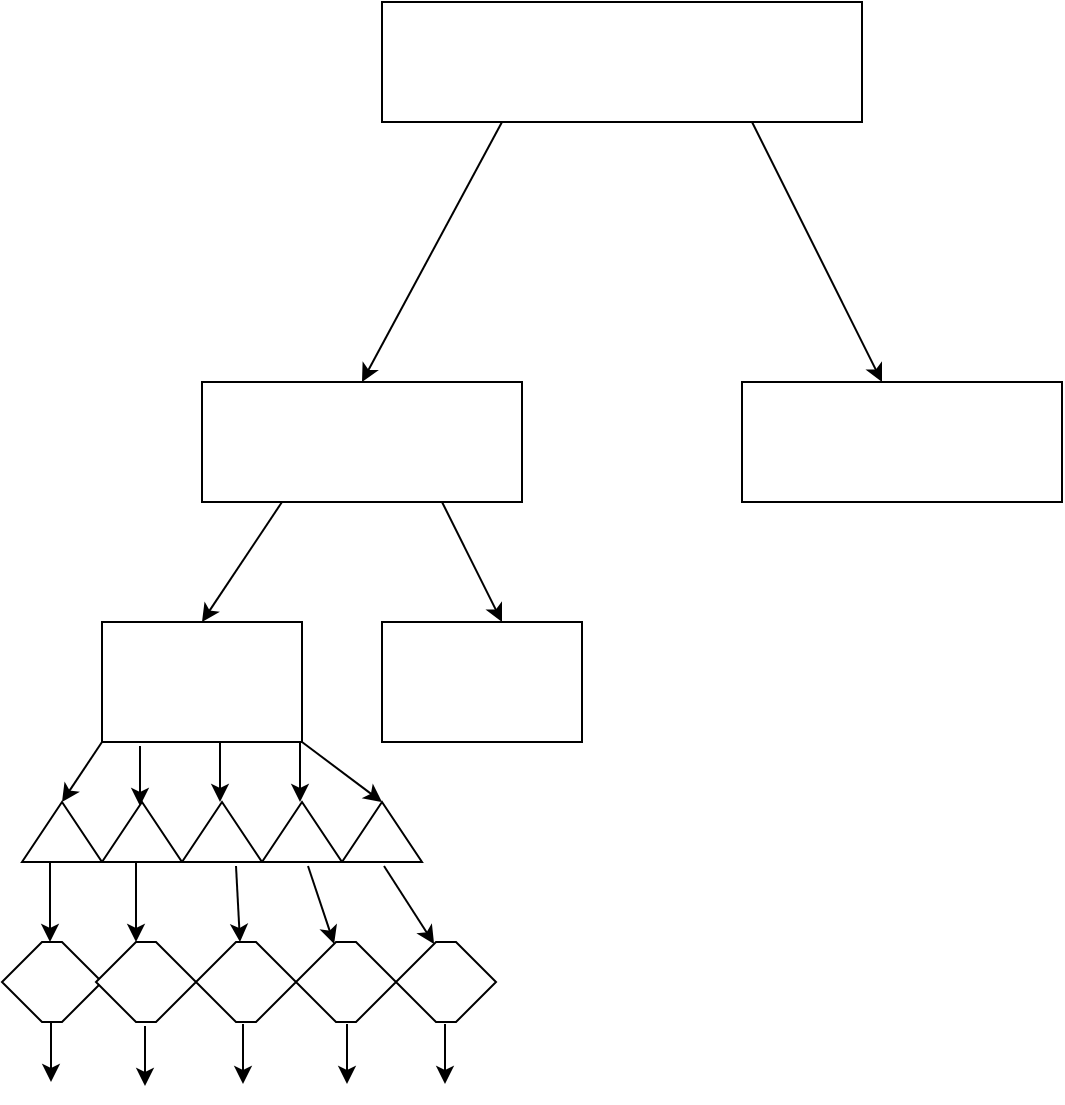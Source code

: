 <mxfile version="21.2.9" type="github">
  <diagram name="Page-1" id="ZhcM-OvtB6KIt7osXWqh">
    <mxGraphModel dx="878" dy="496" grid="1" gridSize="10" guides="1" tooltips="1" connect="1" arrows="1" fold="1" page="1" pageScale="1" pageWidth="850" pageHeight="1100" math="0" shadow="0">
      <root>
        <mxCell id="0" />
        <mxCell id="1" parent="0" />
        <mxCell id="x_COpQ-2HeL-LutY7LZ1-1" value="" style="rounded=0;whiteSpace=wrap;html=1;" parent="1" vertex="1">
          <mxGeometry x="310" y="50" width="240" height="60" as="geometry" />
        </mxCell>
        <mxCell id="x_COpQ-2HeL-LutY7LZ1-2" value="" style="endArrow=classic;html=1;rounded=0;" parent="1" edge="1">
          <mxGeometry width="50" height="50" relative="1" as="geometry">
            <mxPoint x="370" y="110" as="sourcePoint" />
            <mxPoint x="300" y="240" as="targetPoint" />
          </mxGeometry>
        </mxCell>
        <mxCell id="x_COpQ-2HeL-LutY7LZ1-3" value="" style="endArrow=classic;html=1;rounded=0;" parent="1" edge="1">
          <mxGeometry width="50" height="50" relative="1" as="geometry">
            <mxPoint x="495" y="110" as="sourcePoint" />
            <mxPoint x="560" y="240" as="targetPoint" />
          </mxGeometry>
        </mxCell>
        <mxCell id="x_COpQ-2HeL-LutY7LZ1-4" value="" style="rounded=0;whiteSpace=wrap;html=1;" parent="1" vertex="1">
          <mxGeometry x="220" y="240" width="160" height="60" as="geometry" />
        </mxCell>
        <mxCell id="x_COpQ-2HeL-LutY7LZ1-5" value="" style="rounded=0;whiteSpace=wrap;html=1;" parent="1" vertex="1">
          <mxGeometry x="490" y="240" width="160" height="60" as="geometry" />
        </mxCell>
        <mxCell id="x_COpQ-2HeL-LutY7LZ1-6" value="" style="endArrow=classic;html=1;rounded=0;" parent="1" edge="1">
          <mxGeometry width="50" height="50" relative="1" as="geometry">
            <mxPoint x="260" y="300" as="sourcePoint" />
            <mxPoint x="220" y="360" as="targetPoint" />
          </mxGeometry>
        </mxCell>
        <mxCell id="x_COpQ-2HeL-LutY7LZ1-7" value="" style="endArrow=classic;html=1;rounded=0;" parent="1" edge="1">
          <mxGeometry width="50" height="50" relative="1" as="geometry">
            <mxPoint x="340" y="300" as="sourcePoint" />
            <mxPoint x="370" y="360" as="targetPoint" />
          </mxGeometry>
        </mxCell>
        <mxCell id="x_COpQ-2HeL-LutY7LZ1-8" value="" style="rounded=0;whiteSpace=wrap;html=1;" parent="1" vertex="1">
          <mxGeometry x="170" y="360" width="100" height="60" as="geometry" />
        </mxCell>
        <mxCell id="x_COpQ-2HeL-LutY7LZ1-9" value="" style="rounded=0;whiteSpace=wrap;html=1;" parent="1" vertex="1">
          <mxGeometry x="310" y="360" width="100" height="60" as="geometry" />
        </mxCell>
        <mxCell id="x_COpQ-2HeL-LutY7LZ1-10" value="" style="endArrow=classic;html=1;rounded=0;" parent="1" edge="1">
          <mxGeometry width="50" height="50" relative="1" as="geometry">
            <mxPoint x="170" y="420" as="sourcePoint" />
            <mxPoint x="150" y="450" as="targetPoint" />
          </mxGeometry>
        </mxCell>
        <mxCell id="x_COpQ-2HeL-LutY7LZ1-11" value="" style="endArrow=classic;html=1;rounded=0;" parent="1" edge="1">
          <mxGeometry width="50" height="50" relative="1" as="geometry">
            <mxPoint x="189" y="422" as="sourcePoint" />
            <mxPoint x="189" y="452" as="targetPoint" />
          </mxGeometry>
        </mxCell>
        <mxCell id="x_COpQ-2HeL-LutY7LZ1-12" value="" style="endArrow=classic;html=1;rounded=0;" parent="1" edge="1">
          <mxGeometry width="50" height="50" relative="1" as="geometry">
            <mxPoint x="229" y="420" as="sourcePoint" />
            <mxPoint x="229" y="450" as="targetPoint" />
          </mxGeometry>
        </mxCell>
        <mxCell id="x_COpQ-2HeL-LutY7LZ1-13" value="" style="endArrow=classic;html=1;rounded=0;" parent="1" edge="1">
          <mxGeometry width="50" height="50" relative="1" as="geometry">
            <mxPoint x="269" y="420" as="sourcePoint" />
            <mxPoint x="269" y="450" as="targetPoint" />
          </mxGeometry>
        </mxCell>
        <mxCell id="x_COpQ-2HeL-LutY7LZ1-14" value="" style="endArrow=classic;html=1;rounded=0;entryX=0.5;entryY=0;entryDx=0;entryDy=0;" parent="1" target="x_COpQ-2HeL-LutY7LZ1-23" edge="1">
          <mxGeometry width="50" height="50" relative="1" as="geometry">
            <mxPoint x="270" y="420" as="sourcePoint" />
            <mxPoint x="290" y="450" as="targetPoint" />
          </mxGeometry>
        </mxCell>
        <mxCell id="x_COpQ-2HeL-LutY7LZ1-17" value="" style="shape=trapezoid;perimeter=trapezoidPerimeter;whiteSpace=wrap;html=1;fixedSize=1;" parent="1" vertex="1">
          <mxGeometry x="130" y="450" width="40" height="30" as="geometry" />
        </mxCell>
        <mxCell id="x_COpQ-2HeL-LutY7LZ1-18" value="" style="shape=trapezoid;perimeter=trapezoidPerimeter;whiteSpace=wrap;html=1;fixedSize=1;" parent="1" vertex="1">
          <mxGeometry x="170" y="450" width="40" height="30" as="geometry" />
        </mxCell>
        <mxCell id="x_COpQ-2HeL-LutY7LZ1-21" value="" style="shape=trapezoid;perimeter=trapezoidPerimeter;whiteSpace=wrap;html=1;fixedSize=1;" parent="1" vertex="1">
          <mxGeometry x="210" y="450" width="40" height="30" as="geometry" />
        </mxCell>
        <mxCell id="x_COpQ-2HeL-LutY7LZ1-22" value="" style="shape=trapezoid;perimeter=trapezoidPerimeter;whiteSpace=wrap;html=1;fixedSize=1;" parent="1" vertex="1">
          <mxGeometry x="250" y="450" width="40" height="30" as="geometry" />
        </mxCell>
        <mxCell id="x_COpQ-2HeL-LutY7LZ1-23" value="" style="shape=trapezoid;perimeter=trapezoidPerimeter;whiteSpace=wrap;html=1;fixedSize=1;" parent="1" vertex="1">
          <mxGeometry x="290" y="450" width="40" height="30" as="geometry" />
        </mxCell>
        <mxCell id="x_COpQ-2HeL-LutY7LZ1-25" value="" style="endArrow=classic;html=1;rounded=0;" parent="1" edge="1">
          <mxGeometry width="50" height="50" relative="1" as="geometry">
            <mxPoint x="144" y="480" as="sourcePoint" />
            <mxPoint x="144" y="520" as="targetPoint" />
          </mxGeometry>
        </mxCell>
        <mxCell id="x_COpQ-2HeL-LutY7LZ1-26" value="" style="endArrow=classic;html=1;rounded=0;" parent="1" edge="1">
          <mxGeometry width="50" height="50" relative="1" as="geometry">
            <mxPoint x="187" y="480" as="sourcePoint" />
            <mxPoint x="187" y="520" as="targetPoint" />
          </mxGeometry>
        </mxCell>
        <mxCell id="x_COpQ-2HeL-LutY7LZ1-27" value="" style="endArrow=classic;html=1;rounded=0;" parent="1" edge="1">
          <mxGeometry width="50" height="50" relative="1" as="geometry">
            <mxPoint x="237" y="482" as="sourcePoint" />
            <mxPoint x="239" y="520" as="targetPoint" />
          </mxGeometry>
        </mxCell>
        <mxCell id="x_COpQ-2HeL-LutY7LZ1-28" value="" style="endArrow=classic;html=1;rounded=0;entryX=0.375;entryY=0;entryDx=0;entryDy=0;" parent="1" target="x_COpQ-2HeL-LutY7LZ1-37" edge="1">
          <mxGeometry width="50" height="50" relative="1" as="geometry">
            <mxPoint x="273" y="482" as="sourcePoint" />
            <mxPoint x="273" y="522" as="targetPoint" />
          </mxGeometry>
        </mxCell>
        <mxCell id="x_COpQ-2HeL-LutY7LZ1-29" value="" style="endArrow=classic;html=1;rounded=0;entryX=0.375;entryY=0;entryDx=0;entryDy=0;" parent="1" target="x_COpQ-2HeL-LutY7LZ1-38" edge="1">
          <mxGeometry width="50" height="50" relative="1" as="geometry">
            <mxPoint x="311" y="482" as="sourcePoint" />
            <mxPoint x="330" y="510" as="targetPoint" />
          </mxGeometry>
        </mxCell>
        <mxCell id="x_COpQ-2HeL-LutY7LZ1-34" value="" style="shape=hexagon;perimeter=hexagonPerimeter2;whiteSpace=wrap;html=1;fixedSize=1;" parent="1" vertex="1">
          <mxGeometry x="120" y="520" width="50" height="40" as="geometry" />
        </mxCell>
        <mxCell id="x_COpQ-2HeL-LutY7LZ1-35" value="" style="shape=hexagon;perimeter=hexagonPerimeter2;whiteSpace=wrap;html=1;fixedSize=1;" parent="1" vertex="1">
          <mxGeometry x="167" y="520" width="50" height="40" as="geometry" />
        </mxCell>
        <mxCell id="x_COpQ-2HeL-LutY7LZ1-36" value="" style="shape=hexagon;perimeter=hexagonPerimeter2;whiteSpace=wrap;html=1;fixedSize=1;" parent="1" vertex="1">
          <mxGeometry x="217" y="520" width="50" height="40" as="geometry" />
        </mxCell>
        <mxCell id="x_COpQ-2HeL-LutY7LZ1-37" value="" style="shape=hexagon;perimeter=hexagonPerimeter2;whiteSpace=wrap;html=1;fixedSize=1;" parent="1" vertex="1">
          <mxGeometry x="267" y="520" width="50" height="40" as="geometry" />
        </mxCell>
        <mxCell id="x_COpQ-2HeL-LutY7LZ1-38" value="" style="shape=hexagon;perimeter=hexagonPerimeter2;whiteSpace=wrap;html=1;fixedSize=1;" parent="1" vertex="1">
          <mxGeometry x="317" y="520" width="50" height="40" as="geometry" />
        </mxCell>
        <mxCell id="x_COpQ-2HeL-LutY7LZ1-39" value="" style="endArrow=classic;html=1;rounded=0;" parent="1" edge="1">
          <mxGeometry width="50" height="50" relative="1" as="geometry">
            <mxPoint x="144.5" y="560" as="sourcePoint" />
            <mxPoint x="144.5" y="590" as="targetPoint" />
          </mxGeometry>
        </mxCell>
        <mxCell id="x_COpQ-2HeL-LutY7LZ1-42" value="" style="endArrow=classic;html=1;rounded=0;" parent="1" edge="1">
          <mxGeometry width="50" height="50" relative="1" as="geometry">
            <mxPoint x="191.5" y="562" as="sourcePoint" />
            <mxPoint x="191.5" y="592" as="targetPoint" />
          </mxGeometry>
        </mxCell>
        <mxCell id="x_COpQ-2HeL-LutY7LZ1-43" value="" style="endArrow=classic;html=1;rounded=0;" parent="1" edge="1">
          <mxGeometry width="50" height="50" relative="1" as="geometry">
            <mxPoint x="240.5" y="561" as="sourcePoint" />
            <mxPoint x="240.5" y="591" as="targetPoint" />
          </mxGeometry>
        </mxCell>
        <mxCell id="x_COpQ-2HeL-LutY7LZ1-44" value="" style="endArrow=classic;html=1;rounded=0;" parent="1" edge="1">
          <mxGeometry width="50" height="50" relative="1" as="geometry">
            <mxPoint x="292.5" y="561" as="sourcePoint" />
            <mxPoint x="292.5" y="591" as="targetPoint" />
          </mxGeometry>
        </mxCell>
        <mxCell id="x_COpQ-2HeL-LutY7LZ1-45" value="" style="endArrow=classic;html=1;rounded=0;" parent="1" edge="1">
          <mxGeometry width="50" height="50" relative="1" as="geometry">
            <mxPoint x="341.5" y="561" as="sourcePoint" />
            <mxPoint x="341.5" y="591" as="targetPoint" />
          </mxGeometry>
        </mxCell>
      </root>
    </mxGraphModel>
  </diagram>
</mxfile>
